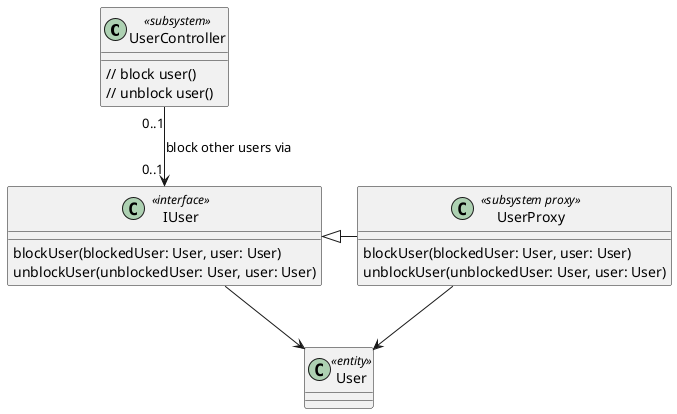 @startuml
class UserController <<subsystem>> {
    // block user()
    // unblock user()
}

class IUser <<interface>> {
    blockUser(blockedUser: User, user: User)
    unblockUser(unblockedUser: User, user: User)
}

class UserProxy <<subsystem proxy>> {
    blockUser(blockedUser: User, user: User)
    unblockUser(unblockedUser: User, user: User)
}

class User <<entity>>

UserController "0..1" --> "0..1" IUser : block other users via

IUser <|- UserProxy
IUser --> User
UserProxy --> User

@enduml
